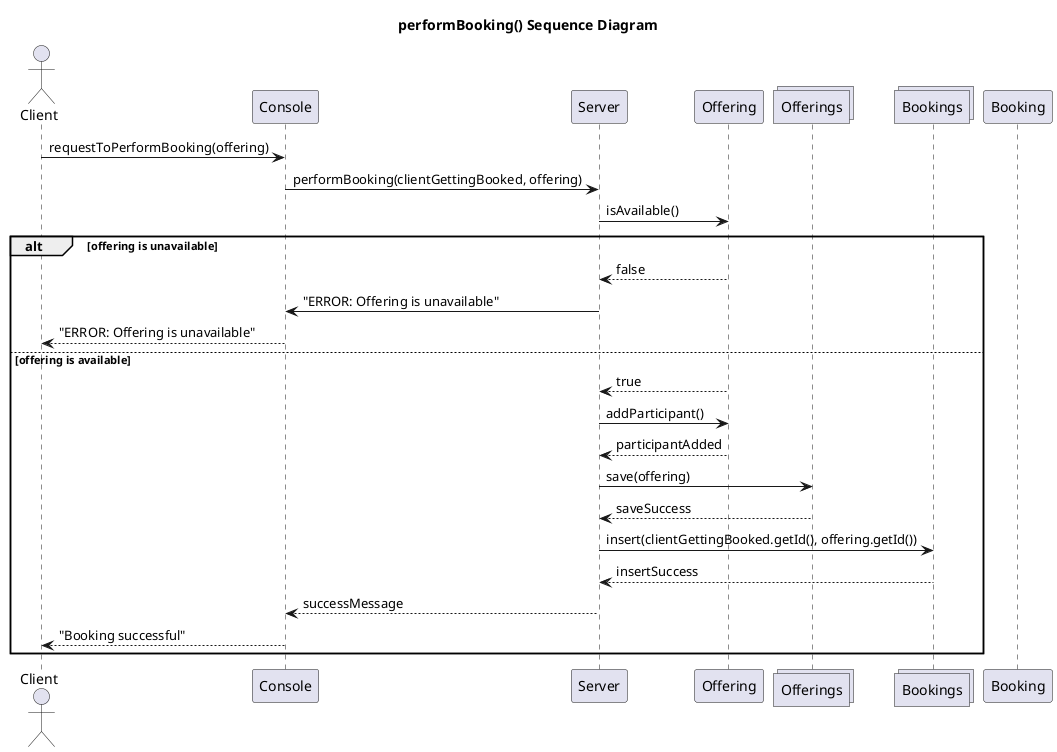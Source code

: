 @startuml performBooking

title performBooking() Sequence Diagram

Actor Client as "Client"
participant Console as Console
participant Server as "Server"
participant Offering as "Offering"
collections Offerings as OfferingsCatalog
collections Bookings as BookingsCatalog
participant Booking as "Booking"

Client -> Console: requestToPerformBooking(offering)
Console -> Server: performBooking(clientGettingBooked, offering)
Server -> Offering: isAvailable()
alt offering is unavailable
    Offering --> Server: false
    Server -> Console: "ERROR: Offering is unavailable"
    Console --> Client: "ERROR: Offering is unavailable"
else offering is available
    Offering --> Server: true
    Server -> Offering: addParticipant()
    Offering --> Server: participantAdded
    Server -> OfferingsCatalog: save(offering)
    OfferingsCatalog --> Server: saveSuccess
    Server -> BookingsCatalog: insert(clientGettingBooked.getId(), offering.getId())
    BookingsCatalog --> Server: insertSuccess
    Server --> Console: successMessage
    Console --> Client: "Booking successful"
end

@enduml

